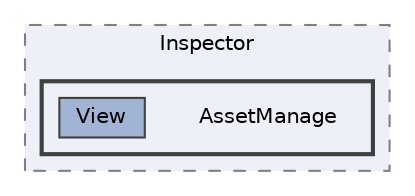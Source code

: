digraph "C:/Users/むずでょ/Documents/Unity Projects/RMU-1-00-00-Research/Assets/RPGMaker/Codebase/Editor/Inspector/AssetManage"
{
 // LATEX_PDF_SIZE
  bgcolor="transparent";
  edge [fontname=Helvetica,fontsize=10,labelfontname=Helvetica,labelfontsize=10];
  node [fontname=Helvetica,fontsize=10,shape=box,height=0.2,width=0.4];
  compound=true
  subgraph clusterdir_556927790365328304c22c636a104915 {
    graph [ bgcolor="#edf0f7", pencolor="grey50", label="Inspector", fontname=Helvetica,fontsize=10 style="filled,dashed", URL="dir_556927790365328304c22c636a104915.html",tooltip=""]
  subgraph clusterdir_21256f6a706ef85d3610596f1627b8ad {
    graph [ bgcolor="#edf0f7", pencolor="grey25", label="", fontname=Helvetica,fontsize=10 style="filled,bold", URL="dir_21256f6a706ef85d3610596f1627b8ad.html",tooltip=""]
    dir_21256f6a706ef85d3610596f1627b8ad [shape=plaintext, label="AssetManage"];
  dir_9f9372ccf54147ddbd7e078dcaac98fb [label="View", fillcolor="#a2b4d6", color="grey25", style="filled", URL="dir_9f9372ccf54147ddbd7e078dcaac98fb.html",tooltip=""];
  }
  }
}
